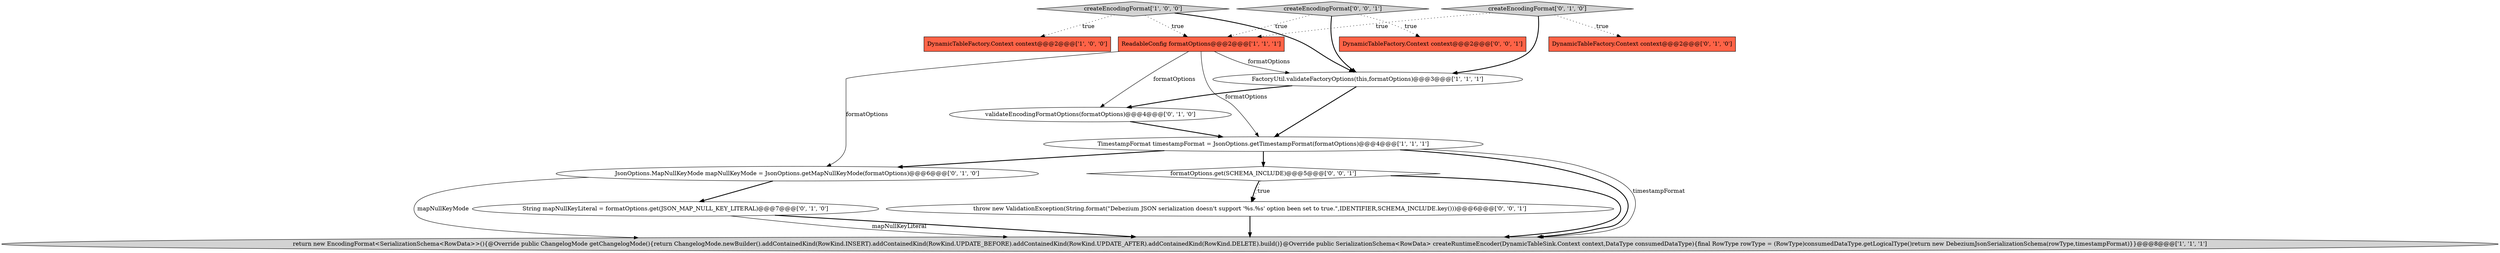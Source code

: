 digraph {
10 [style = filled, label = "createEncodingFormat['0', '1', '0']", fillcolor = lightgray, shape = diamond image = "AAA0AAABBB2BBB"];
3 [style = filled, label = "FactoryUtil.validateFactoryOptions(this,formatOptions)@@@3@@@['1', '1', '1']", fillcolor = white, shape = ellipse image = "AAA0AAABBB1BBB"];
2 [style = filled, label = "TimestampFormat timestampFormat = JsonOptions.getTimestampFormat(formatOptions)@@@4@@@['1', '1', '1']", fillcolor = white, shape = ellipse image = "AAA0AAABBB1BBB"];
9 [style = filled, label = "JsonOptions.MapNullKeyMode mapNullKeyMode = JsonOptions.getMapNullKeyMode(formatOptions)@@@6@@@['0', '1', '0']", fillcolor = white, shape = ellipse image = "AAA1AAABBB2BBB"];
6 [style = filled, label = "String mapNullKeyLiteral = formatOptions.get(JSON_MAP_NULL_KEY_LITERAL)@@@7@@@['0', '1', '0']", fillcolor = white, shape = ellipse image = "AAA1AAABBB2BBB"];
8 [style = filled, label = "DynamicTableFactory.Context context@@@2@@@['0', '1', '0']", fillcolor = tomato, shape = box image = "AAA0AAABBB2BBB"];
14 [style = filled, label = "throw new ValidationException(String.format(\"Debezium JSON serialization doesn't support '%s.%s' option been set to true.\",IDENTIFIER,SCHEMA_INCLUDE.key()))@@@6@@@['0', '0', '1']", fillcolor = white, shape = ellipse image = "AAA0AAABBB3BBB"];
1 [style = filled, label = "ReadableConfig formatOptions@@@2@@@['1', '1', '1']", fillcolor = tomato, shape = box image = "AAA0AAABBB1BBB"];
5 [style = filled, label = "createEncodingFormat['1', '0', '0']", fillcolor = lightgray, shape = diamond image = "AAA0AAABBB1BBB"];
7 [style = filled, label = "validateEncodingFormatOptions(formatOptions)@@@4@@@['0', '1', '0']", fillcolor = white, shape = ellipse image = "AAA1AAABBB2BBB"];
12 [style = filled, label = "formatOptions.get(SCHEMA_INCLUDE)@@@5@@@['0', '0', '1']", fillcolor = white, shape = diamond image = "AAA0AAABBB3BBB"];
11 [style = filled, label = "DynamicTableFactory.Context context@@@2@@@['0', '0', '1']", fillcolor = tomato, shape = box image = "AAA0AAABBB3BBB"];
13 [style = filled, label = "createEncodingFormat['0', '0', '1']", fillcolor = lightgray, shape = diamond image = "AAA0AAABBB3BBB"];
4 [style = filled, label = "return new EncodingFormat<SerializationSchema<RowData>>(){@Override public ChangelogMode getChangelogMode(){return ChangelogMode.newBuilder().addContainedKind(RowKind.INSERT).addContainedKind(RowKind.UPDATE_BEFORE).addContainedKind(RowKind.UPDATE_AFTER).addContainedKind(RowKind.DELETE).build()}@Override public SerializationSchema<RowData> createRuntimeEncoder(DynamicTableSink.Context context,DataType consumedDataType){final RowType rowType = (RowType)consumedDataType.getLogicalType()return new DebeziumJsonSerializationSchema(rowType,timestampFormat)}}@@@8@@@['1', '1', '1']", fillcolor = lightgray, shape = ellipse image = "AAA0AAABBB1BBB"];
0 [style = filled, label = "DynamicTableFactory.Context context@@@2@@@['1', '0', '0']", fillcolor = tomato, shape = box image = "AAA0AAABBB1BBB"];
5->0 [style = dotted, label="true"];
1->3 [style = solid, label="formatOptions"];
1->9 [style = solid, label="formatOptions"];
10->1 [style = dotted, label="true"];
2->4 [style = bold, label=""];
13->1 [style = dotted, label="true"];
6->4 [style = bold, label=""];
1->2 [style = solid, label="formatOptions"];
3->2 [style = bold, label=""];
12->14 [style = bold, label=""];
9->4 [style = solid, label="mapNullKeyMode"];
12->4 [style = bold, label=""];
13->11 [style = dotted, label="true"];
1->7 [style = solid, label="formatOptions"];
3->7 [style = bold, label=""];
10->3 [style = bold, label=""];
9->6 [style = bold, label=""];
2->9 [style = bold, label=""];
2->4 [style = solid, label="timestampFormat"];
10->8 [style = dotted, label="true"];
12->14 [style = dotted, label="true"];
13->3 [style = bold, label=""];
5->1 [style = dotted, label="true"];
5->3 [style = bold, label=""];
14->4 [style = bold, label=""];
6->4 [style = solid, label="mapNullKeyLiteral"];
2->12 [style = bold, label=""];
7->2 [style = bold, label=""];
}
